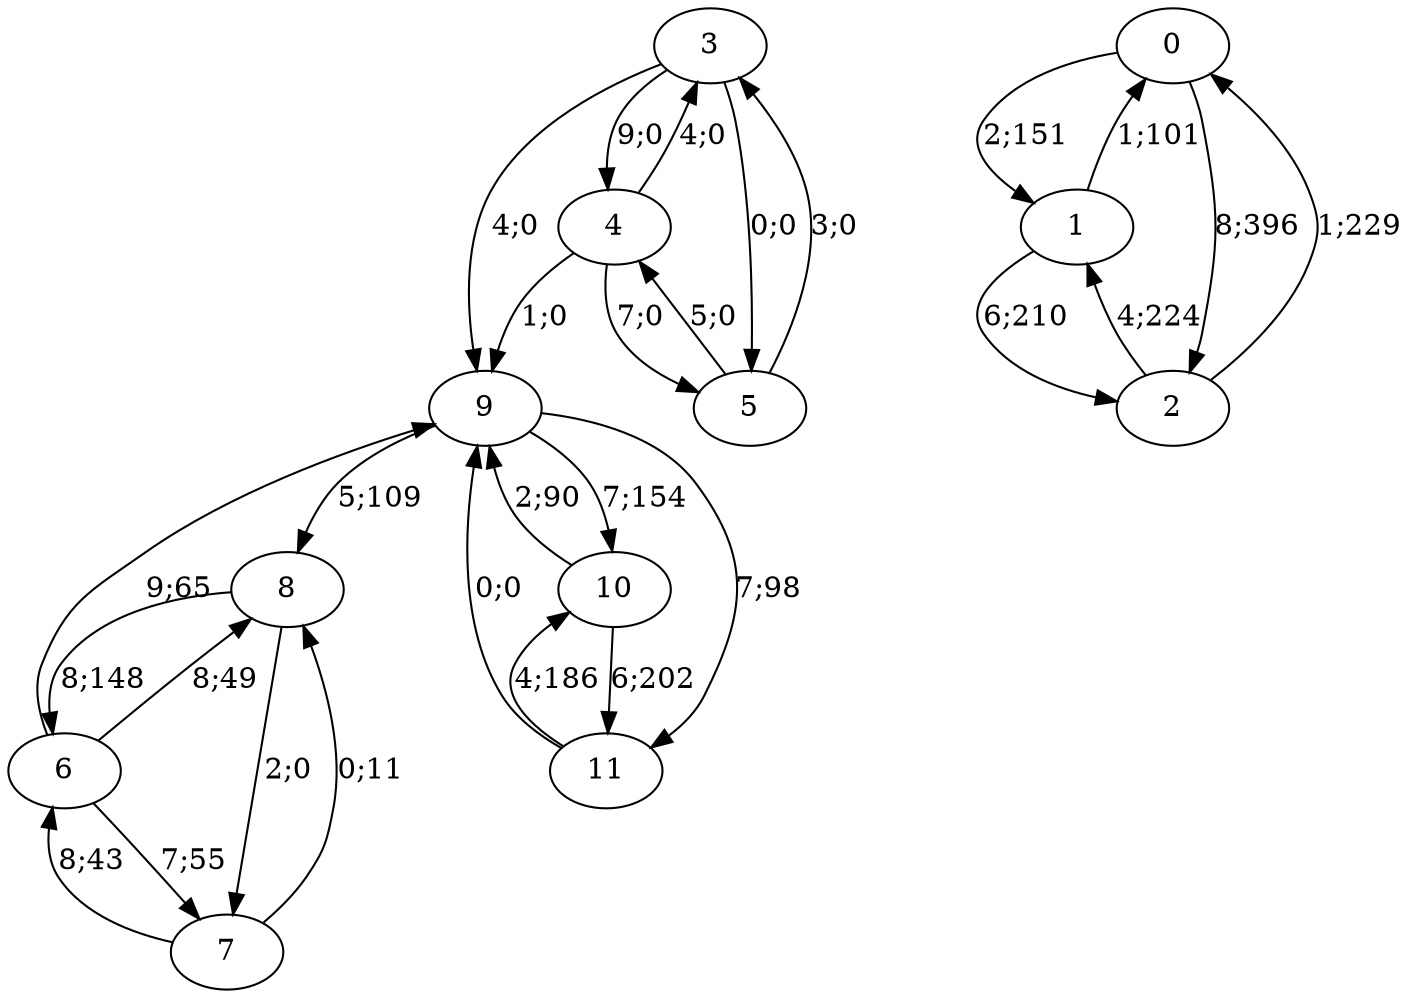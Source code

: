 digraph graph3488 {








3 -> 9 [color=black,label="4;0"]
3 -> 4 [color=black,label="9;0"]
3 -> 5 [color=black,label="0;0"]


4 -> 9 [color=black,label="1;0"]
4 -> 3 [color=black,label="4;0"]
4 -> 5 [color=black,label="7;0"]


5 -> 3 [color=black,label="3;0"]
5 -> 4 [color=black,label="5;0"]
































9 -> 8 [color=black,label="5;109"]
9 -> 10 [color=black,label="7;154"]
9 -> 11 [color=black,label="7;98"]


10 -> 9 [color=black,label="2;90"]
10 -> 11 [color=black,label="6;202"]


11 -> 9 [color=black,label="0;0"]
11 -> 10 [color=black,label="4;186"]


0 -> 1 [color=black,label="2;151"]
0 -> 2 [color=black,label="8;396"]


1 -> 0 [color=black,label="1;101"]
1 -> 2 [color=black,label="6;210"]


2 -> 0 [color=black,label="1;229"]
2 -> 1 [color=black,label="4;224"]
































6 -> 9 [color=black,label="9;65"]
6 -> 7 [color=black,label="7;55"]
6 -> 8 [color=black,label="8;49"]


7 -> 6 [color=black,label="8;43"]
7 -> 8 [color=black,label="0;11"]


8 -> 6 [color=black,label="8;148"]
8 -> 7 [color=black,label="2;0"]







}